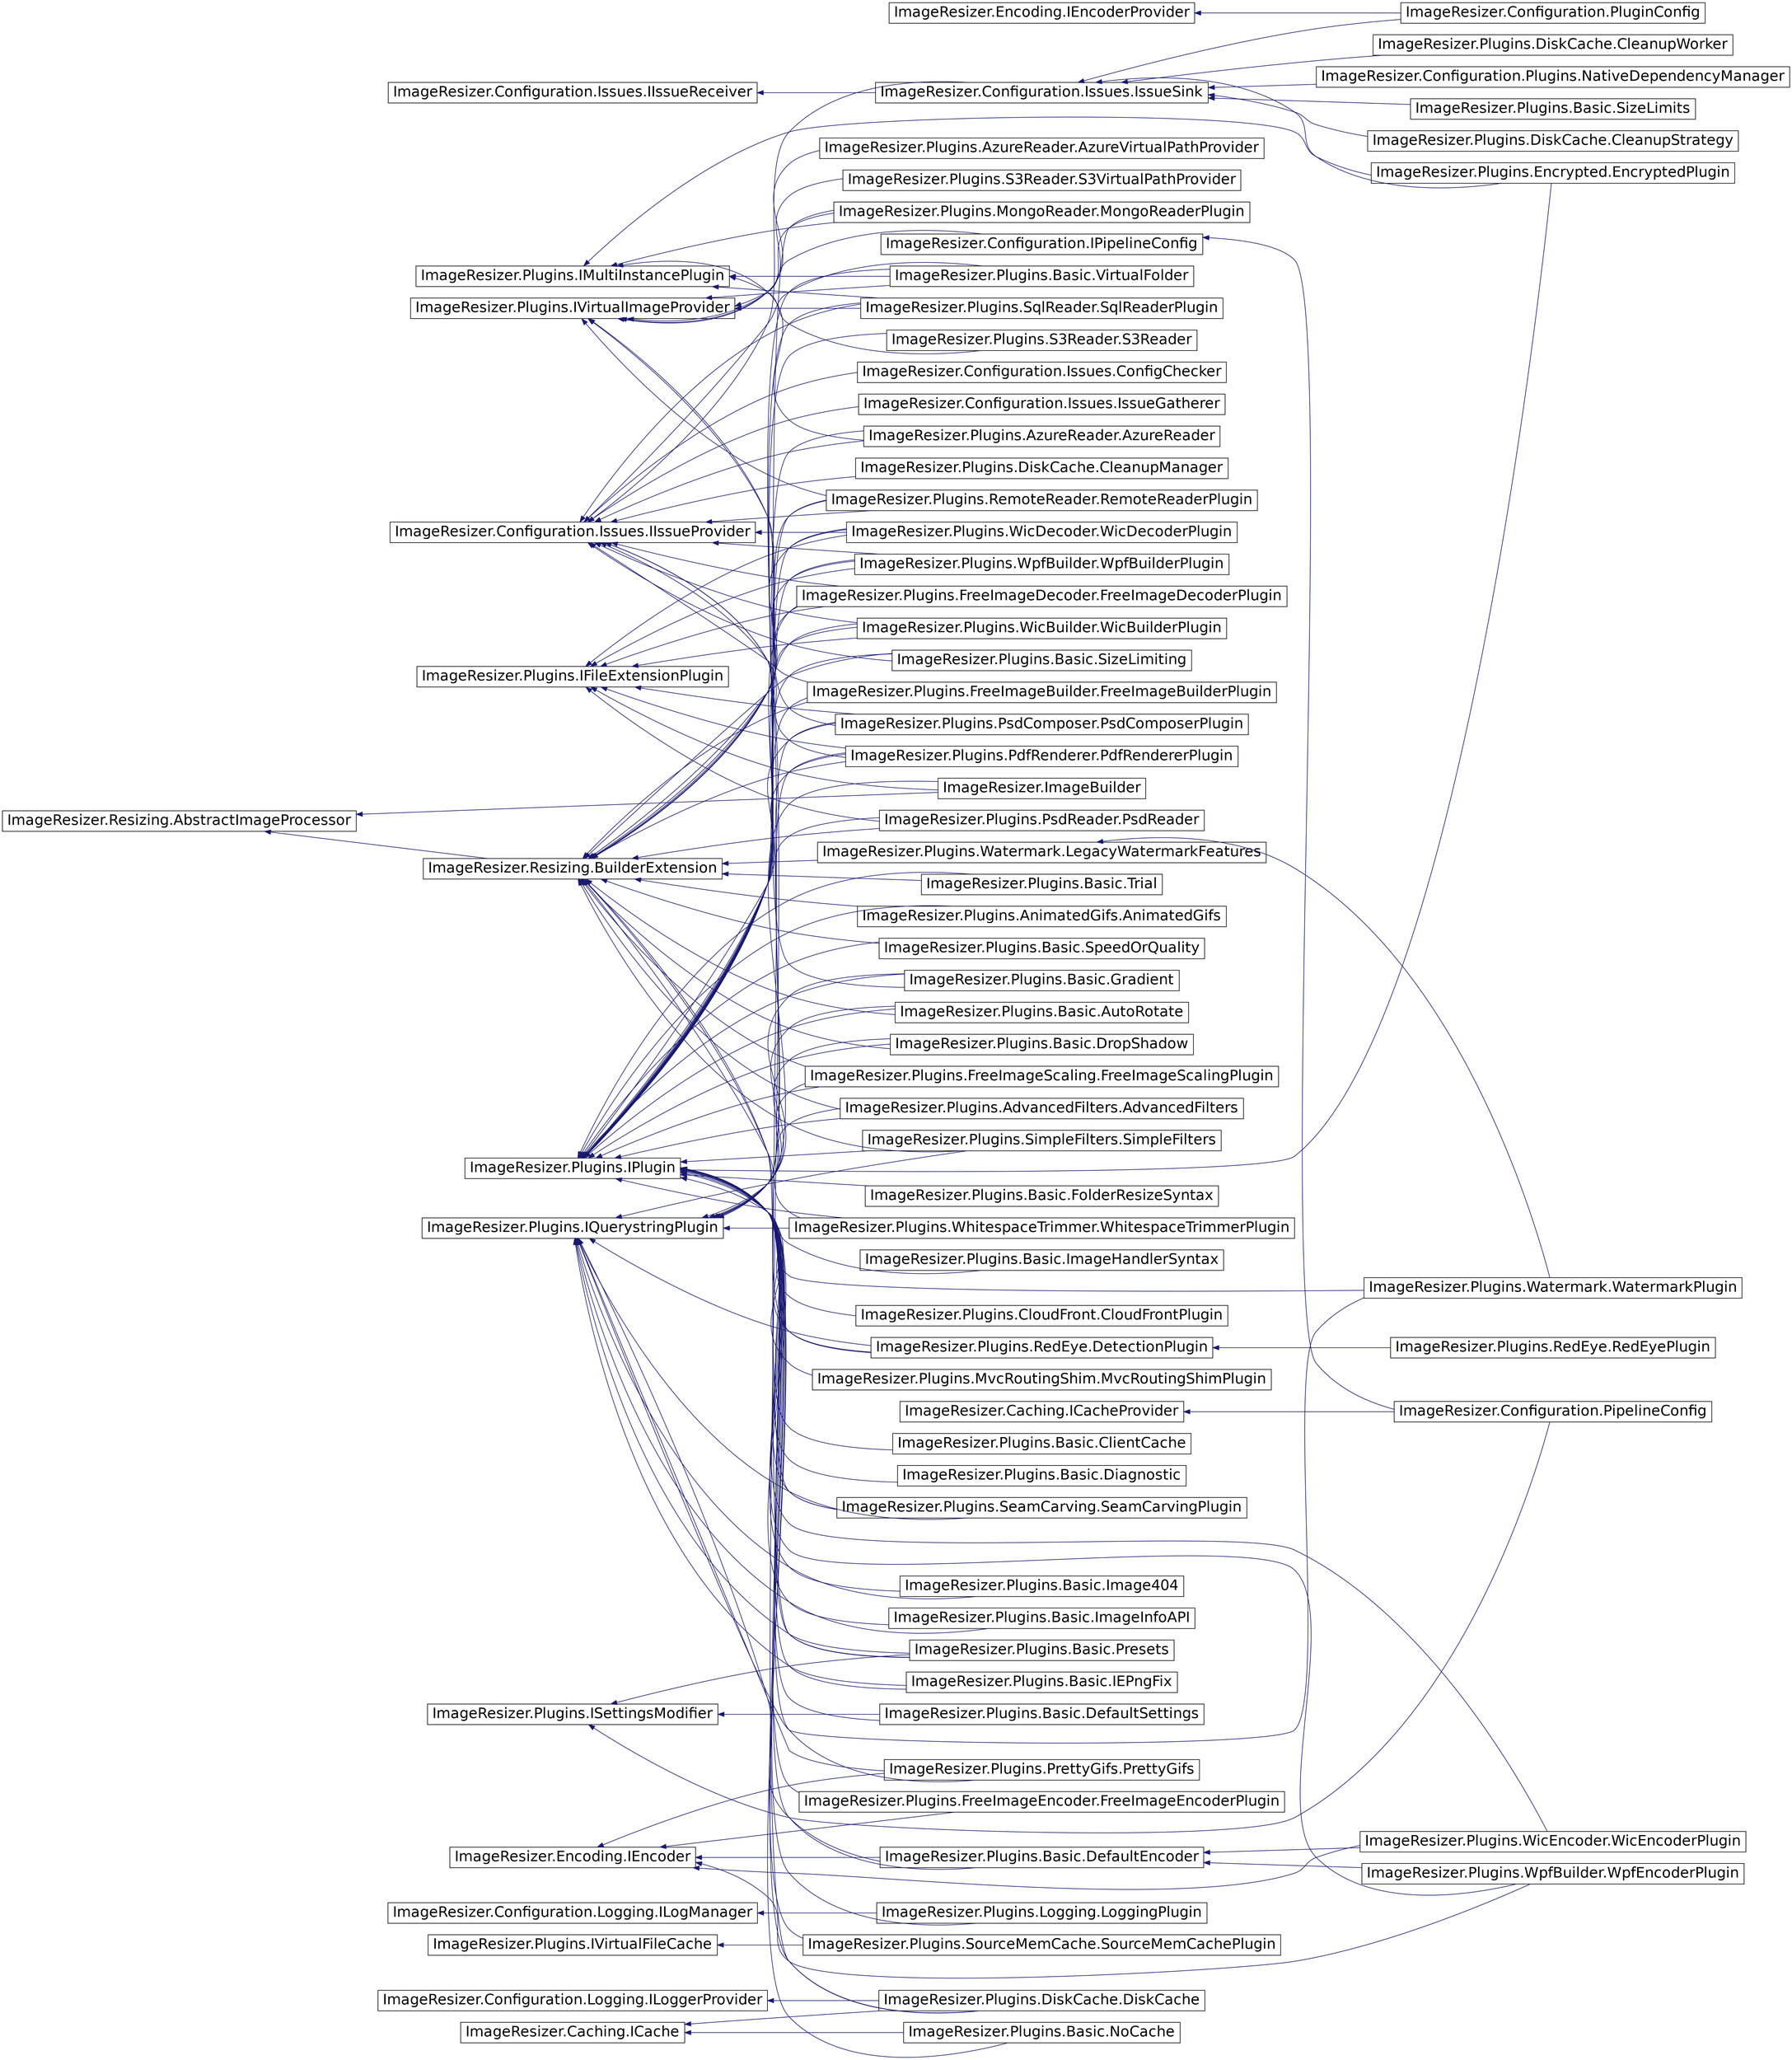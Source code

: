 digraph G
{
  edge [fontname="Helvetica",fontsize="24",labelfontname="Helvetica",labelfontsize="24"];
  node [fontname="Helvetica",fontsize="24",shape=record];
  rankdir="LR";
  Node1 [label="ImageResizer.Resizing.AbstractImageProcessor",height=0.2,width=0.4,color="black", fillcolor="white", style="filled",URL="$class_image_resizer_1_1_resizing_1_1_abstract_image_processor.html",tooltip="Not for external use. Inherit from BuilderExtension instead. Dual-purpose base class for both ImageBu..."];
  Node1 -> Node2 [dir="back",color="midnightblue",fontsize="24",style="solid",fontname="Helvetica"];
  Node2 [label="ImageResizer.ImageBuilder",height=0.2,width=0.4,color="black", fillcolor="white", style="filled",URL="$class_image_resizer_1_1_image_builder.html",tooltip="Provides methods for generating resized images, and for reading and writing them to disk..."];
  Node1 -> Node3 [dir="back",color="midnightblue",fontsize="24",style="solid",fontname="Helvetica"];
  Node3 [label="ImageResizer.Resizing.BuilderExtension",height=0.2,width=0.4,color="black", fillcolor="white", style="filled",URL="$class_image_resizer_1_1_resizing_1_1_builder_extension.html",tooltip="Provides a useable base class that can be used to modify the behavior of ImageBuilder. When registered with an ImageBuilder instance, the ImageBuilder will call the corresponding methods on the extension prior to executing its own methods."];
  Node3 -> Node4 [dir="back",color="midnightblue",fontsize="24",style="solid",fontname="Helvetica"];
  Node4 [label="ImageResizer.Plugins.AdvancedFilters.AdvancedFilters",height=0.2,width=0.4,color="black", fillcolor="white", style="filled",URL="$class_image_resizer_1_1_plugins_1_1_advanced_filters_1_1_advanced_filters.html"];
  Node3 -> Node5 [dir="back",color="midnightblue",fontsize="24",style="solid",fontname="Helvetica"];
  Node5 [label="ImageResizer.Plugins.AnimatedGifs.AnimatedGifs",height=0.2,width=0.4,color="black", fillcolor="white", style="filled",URL="$class_image_resizer_1_1_plugins_1_1_animated_gifs_1_1_animated_gifs.html"];
  Node3 -> Node6 [dir="back",color="midnightblue",fontsize="24",style="solid",fontname="Helvetica"];
  Node6 [label="ImageResizer.Plugins.Basic.AutoRotate",height=0.2,width=0.4,color="black", fillcolor="white", style="filled",URL="$class_image_resizer_1_1_plugins_1_1_basic_1_1_auto_rotate.html"];
  Node3 -> Node7 [dir="back",color="midnightblue",fontsize="24",style="solid",fontname="Helvetica"];
  Node7 [label="ImageResizer.Plugins.Basic.DropShadow",height=0.2,width=0.4,color="black", fillcolor="white", style="filled",URL="$class_image_resizer_1_1_plugins_1_1_basic_1_1_drop_shadow.html",tooltip="Adds drop shadow capabilities (shadowColor, shadowOffset, and shadowWidth commands)"];
  Node3 -> Node8 [dir="back",color="midnightblue",fontsize="24",style="solid",fontname="Helvetica"];
  Node8 [label="ImageResizer.Plugins.Basic.SizeLimiting",height=0.2,width=0.4,color="black", fillcolor="white", style="filled",URL="$class_image_resizer_1_1_plugins_1_1_basic_1_1_size_limiting.html",tooltip="Implements app-wide size Limits on image size."];
  Node3 -> Node9 [dir="back",color="midnightblue",fontsize="24",style="solid",fontname="Helvetica"];
  Node9 [label="ImageResizer.Plugins.Basic.SpeedOrQuality",height=0.2,width=0.4,color="black", fillcolor="white", style="filled",URL="$class_image_resizer_1_1_plugins_1_1_basic_1_1_speed_or_quality.html"];
  Node3 -> Node10 [dir="back",color="midnightblue",fontsize="24",style="solid",fontname="Helvetica"];
  Node10 [label="ImageResizer.Plugins.Basic.Trial",height=0.2,width=0.4,color="black", fillcolor="white", style="filled",URL="$class_image_resizer_1_1_plugins_1_1_basic_1_1_trial.html",tooltip="Can be used by plugins to implement &#39;trial version&#39; functionality. Not currently used."];
  Node3 -> Node11 [dir="back",color="midnightblue",fontsize="24",style="solid",fontname="Helvetica"];
  Node11 [label="ImageResizer.Plugins.FreeImageBuilder.FreeImageBuilderPlugin",height=0.2,width=0.4,color="black", fillcolor="white", style="filled",URL="$class_image_resizer_1_1_plugins_1_1_free_image_builder_1_1_free_image_builder_plugin.html"];
  Node3 -> Node12 [dir="back",color="midnightblue",fontsize="24",style="solid",fontname="Helvetica"];
  Node12 [label="ImageResizer.Plugins.FreeImageDecoder.FreeImageDecoderPlugin",height=0.2,width=0.4,color="black", fillcolor="white", style="filled",URL="$class_image_resizer_1_1_plugins_1_1_free_image_decoder_1_1_free_image_decoder_plugin.html"];
  Node3 -> Node13 [dir="back",color="midnightblue",fontsize="24",style="solid",fontname="Helvetica"];
  Node13 [label="ImageResizer.Plugins.FreeImageScaling.FreeImageScalingPlugin",height=0.2,width=0.4,color="black", fillcolor="white", style="filled",URL="$class_image_resizer_1_1_plugins_1_1_free_image_scaling_1_1_free_image_scaling_plugin.html"];
  Node3 -> Node14 [dir="back",color="midnightblue",fontsize="24",style="solid",fontname="Helvetica"];
  Node14 [label="ImageResizer.Plugins.PdfRenderer.PdfRendererPlugin",height=0.2,width=0.4,color="black", fillcolor="white", style="filled",URL="$class_image_resizer_1_1_plugins_1_1_pdf_renderer_1_1_pdf_renderer_plugin.html",tooltip="Ghostscript image resizer decoder capable of rendering postscript-based files to bitmaps."];
  Node3 -> Node15 [dir="back",color="midnightblue",fontsize="24",style="solid",fontname="Helvetica"];
  Node15 [label="ImageResizer.Plugins.PsdReader.PsdReader",height=0.2,width=0.4,color="black", fillcolor="white", style="filled",URL="$class_image_resizer_1_1_plugins_1_1_psd_reader_1_1_psd_reader.html"];
  Node3 -> Node16 [dir="back",color="midnightblue",fontsize="24",style="solid",fontname="Helvetica"];
  Node16 [label="ImageResizer.Plugins.RedEye.DetectionPlugin",height=0.2,width=0.4,color="black", fillcolor="white", style="filled",URL="$class_image_resizer_1_1_plugins_1_1_red_eye_1_1_detection_plugin.html"];
  Node16 -> Node17 [dir="back",color="midnightblue",fontsize="24",style="solid",fontname="Helvetica"];
  Node17 [label="ImageResizer.Plugins.RedEye.RedEyePlugin",height=0.2,width=0.4,color="black", fillcolor="white", style="filled",URL="$class_image_resizer_1_1_plugins_1_1_red_eye_1_1_red_eye_plugin.html"];
  Node3 -> Node18 [dir="back",color="midnightblue",fontsize="24",style="solid",fontname="Helvetica"];
  Node18 [label="ImageResizer.Plugins.RemoteReader.RemoteReaderPlugin",height=0.2,width=0.4,color="black", fillcolor="white", style="filled",URL="$class_image_resizer_1_1_plugins_1_1_remote_reader_1_1_remote_reader_plugin.html"];
  Node3 -> Node19 [dir="back",color="midnightblue",fontsize="24",style="solid",fontname="Helvetica"];
  Node19 [label="ImageResizer.Plugins.SeamCarving.SeamCarvingPlugin",height=0.2,width=0.4,color="black", fillcolor="white", style="filled",URL="$class_image_resizer_1_1_plugins_1_1_seam_carving_1_1_seam_carving_plugin.html"];
  Node3 -> Node20 [dir="back",color="midnightblue",fontsize="24",style="solid",fontname="Helvetica"];
  Node20 [label="ImageResizer.Plugins.SimpleFilters.SimpleFilters",height=0.2,width=0.4,color="black", fillcolor="white", style="filled",URL="$class_image_resizer_1_1_plugins_1_1_simple_filters_1_1_simple_filters.html"];
  Node3 -> Node21 [dir="back",color="midnightblue",fontsize="24",style="solid",fontname="Helvetica"];
  Node21 [label="ImageResizer.Plugins.Watermark.LegacyWatermarkFeatures",height=0.2,width=0.4,color="black", fillcolor="white", style="filled",URL="$class_image_resizer_1_1_plugins_1_1_watermark_1_1_legacy_watermark_features.html",tooltip="Provides extensibility points for drawing watermarks and even modifying resizing/image settings..."];
  Node21 -> Node22 [dir="back",color="midnightblue",fontsize="24",style="solid",fontname="Helvetica"];
  Node22 [label="ImageResizer.Plugins.Watermark.WatermarkPlugin",height=0.2,width=0.4,color="black", fillcolor="white", style="filled",URL="$class_image_resizer_1_1_plugins_1_1_watermark_1_1_watermark_plugin.html",tooltip="Provides extensibility points for drawing watermarks and even modifying resizing/image settings..."];
  Node3 -> Node23 [dir="back",color="midnightblue",fontsize="24",style="solid",fontname="Helvetica"];
  Node23 [label="ImageResizer.Plugins.WhitespaceTrimmer.WhitespaceTrimmerPlugin",height=0.2,width=0.4,color="black", fillcolor="white", style="filled",URL="$class_image_resizer_1_1_plugins_1_1_whitespace_trimmer_1_1_whitespace_trimmer_plugin.html"];
  Node3 -> Node24 [dir="back",color="midnightblue",fontsize="24",style="solid",fontname="Helvetica"];
  Node24 [label="ImageResizer.Plugins.WicBuilder.WicBuilderPlugin",height=0.2,width=0.4,color="black", fillcolor="white", style="filled",URL="$class_image_resizer_1_1_plugins_1_1_wic_builder_1_1_wic_builder_plugin.html"];
  Node3 -> Node25 [dir="back",color="midnightblue",fontsize="24",style="solid",fontname="Helvetica"];
  Node25 [label="ImageResizer.Plugins.WicDecoder.WicDecoderPlugin",height=0.2,width=0.4,color="black", fillcolor="white", style="filled",URL="$class_image_resizer_1_1_plugins_1_1_wic_decoder_1_1_wic_decoder_plugin.html",tooltip="Note: This decoder produces Bitmaps that require special disposal instructions. While ImageBuilder ha..."];
  Node3 -> Node26 [dir="back",color="midnightblue",fontsize="24",style="solid",fontname="Helvetica"];
  Node26 [label="ImageResizer.Plugins.WpfBuilder.WpfBuilderPlugin",height=0.2,width=0.4,color="black", fillcolor="white", style="filled",URL="$class_image_resizer_1_1_plugins_1_1_wpf_builder_1_1_wpf_builder_plugin.html"];
  Node27 [label="ImageResizer.Caching.ICache",height=0.2,width=0.4,color="black", fillcolor="white", style="filled",URL="$interface_image_resizer_1_1_caching_1_1_i_cache.html",tooltip="Provides caching behavior."];
  Node27 -> Node28 [dir="back",color="midnightblue",fontsize="24",style="solid",fontname="Helvetica"];
  Node28 [label="ImageResizer.Plugins.Basic.NoCache",height=0.2,width=0.4,color="black", fillcolor="white", style="filled",URL="$class_image_resizer_1_1_plugins_1_1_basic_1_1_no_cache.html",tooltip="Default cache when DiskCache isn&#39;t installed. Useful for debugging purposes but unsuited for producti..."];
  Node27 -> Node29 [dir="back",color="midnightblue",fontsize="24",style="solid",fontname="Helvetica"];
  Node29 [label="ImageResizer.Plugins.DiskCache.DiskCache",height=0.2,width=0.4,color="black", fillcolor="white", style="filled",URL="$class_image_resizer_1_1_plugins_1_1_disk_cache_1_1_disk_cache.html",tooltip="Provides methods for creating, maintaining, and securing the disk cache."];
  Node30 [label="ImageResizer.Caching.ICacheProvider",height=0.2,width=0.4,color="black", fillcolor="white", style="filled",URL="$interface_image_resizer_1_1_caching_1_1_i_cache_provider.html",tooltip="Provides cache selection logic."];
  Node30 -> Node31 [dir="back",color="midnightblue",fontsize="24",style="solid",fontname="Helvetica"];
  Node31 [label="ImageResizer.Configuration.PipelineConfig",height=0.2,width=0.4,color="black", fillcolor="white", style="filled",URL="$class_image_resizer_1_1_configuration_1_1_pipeline_config.html"];
  Node32 [label="ImageResizer.Encoding.IEncoder",height=0.2,width=0.4,color="black", fillcolor="white", style="filled",URL="$interface_image_resizer_1_1_encoding_1_1_i_encoder.html",tooltip="An image encoder. Exposes methods for suitability checking, encoding, transparency compatibility chec..."];
  Node32 -> Node33 [dir="back",color="midnightblue",fontsize="24",style="solid",fontname="Helvetica"];
  Node33 [label="ImageResizer.Plugins.Basic.DefaultEncoder",height=0.2,width=0.4,color="black", fillcolor="white", style="filled",URL="$class_image_resizer_1_1_plugins_1_1_basic_1_1_default_encoder.html",tooltip="Provides basic encoding functionality for Jpeg, png, and gif output. Allows adjustable Jpeg compressi..."];
  Node33 -> Node34 [dir="back",color="midnightblue",fontsize="24",style="solid",fontname="Helvetica"];
  Node34 [label="ImageResizer.Plugins.WicEncoder.WicEncoderPlugin",height=0.2,width=0.4,color="black", fillcolor="white", style="filled",URL="$class_image_resizer_1_1_plugins_1_1_wic_encoder_1_1_wic_encoder_plugin.html"];
  Node33 -> Node35 [dir="back",color="midnightblue",fontsize="24",style="solid",fontname="Helvetica"];
  Node35 [label="ImageResizer.Plugins.WpfBuilder.WpfEncoderPlugin",height=0.2,width=0.4,color="black", fillcolor="white", style="filled",URL="$class_image_resizer_1_1_plugins_1_1_wpf_builder_1_1_wpf_encoder_plugin.html"];
  Node32 -> Node36 [dir="back",color="midnightblue",fontsize="24",style="solid",fontname="Helvetica"];
  Node36 [label="ImageResizer.Plugins.FreeImageEncoder.FreeImageEncoderPlugin",height=0.2,width=0.4,color="black", fillcolor="white", style="filled",URL="$class_image_resizer_1_1_plugins_1_1_free_image_encoder_1_1_free_image_encoder_plugin.html"];
  Node32 -> Node37 [dir="back",color="midnightblue",fontsize="24",style="solid",fontname="Helvetica"];
  Node37 [label="ImageResizer.Plugins.PrettyGifs.PrettyGifs",height=0.2,width=0.4,color="black", fillcolor="white", style="filled",URL="$class_image_resizer_1_1_plugins_1_1_pretty_gifs_1_1_pretty_gifs.html"];
  Node32 -> Node34 [dir="back",color="midnightblue",fontsize="24",style="solid",fontname="Helvetica"];
  Node32 -> Node35 [dir="back",color="midnightblue",fontsize="24",style="solid",fontname="Helvetica"];
  Node38 [label="ImageResizer.Encoding.IEncoderProvider",height=0.2,width=0.4,color="black", fillcolor="white", style="filled",URL="$interface_image_resizer_1_1_encoding_1_1_i_encoder_provider.html",tooltip="A provider (or selector) of IEncoder instances."];
  Node38 -> Node39 [dir="back",color="midnightblue",fontsize="24",style="solid",fontname="Helvetica"];
  Node39 [label="ImageResizer.Configuration.PluginConfig",height=0.2,width=0.4,color="black", fillcolor="white", style="filled",URL="$class_image_resizer_1_1_configuration_1_1_plugin_config.html",tooltip="Provides thread-safe access to plugin addition, removal, and querying methods."];
  Node40 [label="ImageResizer.Plugins.IFileExtensionPlugin",height=0.2,width=0.4,color="black", fillcolor="white", style="filled",URL="$interface_image_resizer_1_1_plugins_1_1_i_file_extension_plugin.html",tooltip="For plugins that add support for new source file image extensions."];
  Node40 -> Node2 [dir="back",color="midnightblue",fontsize="24",style="solid",fontname="Helvetica"];
  Node40 -> Node12 [dir="back",color="midnightblue",fontsize="24",style="solid",fontname="Helvetica"];
  Node40 -> Node14 [dir="back",color="midnightblue",fontsize="24",style="solid",fontname="Helvetica"];
  Node40 -> Node41 [dir="back",color="midnightblue",fontsize="24",style="solid",fontname="Helvetica"];
  Node41 [label="ImageResizer.Plugins.PsdComposer.PsdComposerPlugin",height=0.2,width=0.4,color="black", fillcolor="white", style="filled",URL="$class_image_resizer_1_1_plugins_1_1_psd_composer_1_1_psd_composer_plugin.html"];
  Node40 -> Node15 [dir="back",color="midnightblue",fontsize="24",style="solid",fontname="Helvetica"];
  Node40 -> Node24 [dir="back",color="midnightblue",fontsize="24",style="solid",fontname="Helvetica"];
  Node40 -> Node25 [dir="back",color="midnightblue",fontsize="24",style="solid",fontname="Helvetica"];
  Node40 -> Node26 [dir="back",color="midnightblue",fontsize="24",style="solid",fontname="Helvetica"];
  Node42 [label="ImageResizer.Configuration.Issues.IIssueProvider",height=0.2,width=0.4,color="black", fillcolor="white", style="filled",URL="$interface_image_resizer_1_1_configuration_1_1_issues_1_1_i_issue_provider.html"];
  Node42 -> Node43 [dir="back",color="midnightblue",fontsize="24",style="solid",fontname="Helvetica"];
  Node43 [label="ImageResizer.Configuration.Issues.ConfigChecker",height=0.2,width=0.4,color="black", fillcolor="white", style="filled",URL="$class_image_resizer_1_1_configuration_1_1_issues_1_1_config_checker.html"];
  Node42 -> Node44 [dir="back",color="midnightblue",fontsize="24",style="solid",fontname="Helvetica"];
  Node44 [label="ImageResizer.Configuration.Issues.IssueGatherer",height=0.2,width=0.4,color="black", fillcolor="white", style="filled",URL="$class_image_resizer_1_1_configuration_1_1_issues_1_1_issue_gatherer.html"];
  Node42 -> Node45 [dir="back",color="midnightblue",fontsize="24",style="solid",fontname="Helvetica"];
  Node45 [label="ImageResizer.Configuration.Issues.IssueSink",height=0.2,width=0.4,color="black", fillcolor="white", style="filled",URL="$class_image_resizer_1_1_configuration_1_1_issues_1_1_issue_sink.html"];
  Node45 -> Node39 [dir="back",color="midnightblue",fontsize="24",style="solid",fontname="Helvetica"];
  Node45 -> Node46 [dir="back",color="midnightblue",fontsize="24",style="solid",fontname="Helvetica"];
  Node46 [label="ImageResizer.Configuration.Plugins.NativeDependencyManager",height=0.2,width=0.4,color="black", fillcolor="white", style="filled",URL="$class_image_resizer_1_1_configuration_1_1_plugins_1_1_native_dependency_manager.html",tooltip="Provides automatic download of native dependencies (which VS doesn&#39;t see). Gets the correct bitness a..."];
  Node45 -> Node47 [dir="back",color="midnightblue",fontsize="24",style="solid",fontname="Helvetica"];
  Node47 [label="ImageResizer.Plugins.Basic.SizeLimits",height=0.2,width=0.4,color="black", fillcolor="white", style="filled",URL="$class_image_resizer_1_1_plugins_1_1_basic_1_1_size_limits.html",tooltip="Enforces two kinds of maximum size constraints: a Total size limit, and an Image size limit..."];
  Node45 -> Node48 [dir="back",color="midnightblue",fontsize="24",style="solid",fontname="Helvetica"];
  Node48 [label="ImageResizer.Plugins.DiskCache.CleanupStrategy",height=0.2,width=0.4,color="black", fillcolor="white", style="filled",URL="$class_image_resizer_1_1_plugins_1_1_disk_cache_1_1_cleanup_strategy.html"];
  Node45 -> Node49 [dir="back",color="midnightblue",fontsize="24",style="solid",fontname="Helvetica"];
  Node49 [label="ImageResizer.Plugins.DiskCache.CleanupWorker",height=0.2,width=0.4,color="black", fillcolor="white", style="filled",URL="$class_image_resizer_1_1_plugins_1_1_disk_cache_1_1_cleanup_worker.html"];
  Node45 -> Node50 [dir="back",color="midnightblue",fontsize="24",style="solid",fontname="Helvetica"];
  Node50 [label="ImageResizer.Plugins.Encrypted.EncryptedPlugin",height=0.2,width=0.4,color="black", fillcolor="white", style="filled",URL="$class_image_resizer_1_1_plugins_1_1_encrypted_1_1_encrypted_plugin.html"];
  Node42 -> Node51 [dir="back",color="midnightblue",fontsize="24",style="solid",fontname="Helvetica"];
  Node51 [label="ImageResizer.Plugins.AzureReader.AzureReader",height=0.2,width=0.4,color="black", fillcolor="white", style="filled",URL="$class_image_resizer_1_1_plugins_1_1_azure_reader_1_1_azure_reader.html"];
  Node42 -> Node52 [dir="back",color="midnightblue",fontsize="24",style="solid",fontname="Helvetica"];
  Node52 [label="ImageResizer.Plugins.Basic.Presets",height=0.2,width=0.4,color="black", fillcolor="white", style="filled",URL="$class_image_resizer_1_1_plugins_1_1_basic_1_1_presets.html"];
  Node42 -> Node8 [dir="back",color="midnightblue",fontsize="24",style="solid",fontname="Helvetica"];
  Node42 -> Node53 [dir="back",color="midnightblue",fontsize="24",style="solid",fontname="Helvetica"];
  Node53 [label="ImageResizer.Plugins.Basic.VirtualFolder",height=0.2,width=0.4,color="black", fillcolor="white", style="filled",URL="$class_image_resizer_1_1_plugins_1_1_basic_1_1_virtual_folder.html",tooltip="Functions exactly like an IIS virtual folder, but doesn&#39;t require IIS configuration."];
  Node42 -> Node54 [dir="back",color="midnightblue",fontsize="24",style="solid",fontname="Helvetica"];
  Node54 [label="ImageResizer.Plugins.DiskCache.CleanupManager",height=0.2,width=0.4,color="black", fillcolor="white", style="filled",URL="$class_image_resizer_1_1_plugins_1_1_disk_cache_1_1_cleanup_manager.html"];
  Node42 -> Node29 [dir="back",color="midnightblue",fontsize="24",style="solid",fontname="Helvetica"];
  Node42 -> Node11 [dir="back",color="midnightblue",fontsize="24",style="solid",fontname="Helvetica"];
  Node42 -> Node12 [dir="back",color="midnightblue",fontsize="24",style="solid",fontname="Helvetica"];
  Node42 -> Node14 [dir="back",color="midnightblue",fontsize="24",style="solid",fontname="Helvetica"];
  Node42 -> Node18 [dir="back",color="midnightblue",fontsize="24",style="solid",fontname="Helvetica"];
  Node42 -> Node55 [dir="back",color="midnightblue",fontsize="24",style="solid",fontname="Helvetica"];
  Node55 [label="ImageResizer.Plugins.SqlReader.SqlReaderPlugin",height=0.2,width=0.4,color="black", fillcolor="white", style="filled",URL="$class_image_resizer_1_1_plugins_1_1_sql_reader_1_1_sql_reader_plugin.html",tooltip="Specialized VirtualPathProvider that allows accessing database images as if they are on disk..."];
  Node42 -> Node24 [dir="back",color="midnightblue",fontsize="24",style="solid",fontname="Helvetica"];
  Node42 -> Node25 [dir="back",color="midnightblue",fontsize="24",style="solid",fontname="Helvetica"];
  Node42 -> Node26 [dir="back",color="midnightblue",fontsize="24",style="solid",fontname="Helvetica"];
  Node56 [label="ImageResizer.Configuration.Issues.IIssueReceiver",height=0.2,width=0.4,color="black", fillcolor="white", style="filled",URL="$interface_image_resizer_1_1_configuration_1_1_issues_1_1_i_issue_receiver.html"];
  Node56 -> Node45 [dir="back",color="midnightblue",fontsize="24",style="solid",fontname="Helvetica"];
  Node57 [label="ImageResizer.Configuration.Logging.ILoggerProvider",height=0.2,width=0.4,color="black", fillcolor="white", style="filled",URL="$interface_image_resizer_1_1_configuration_1_1_logging_1_1_i_logger_provider.html"];
  Node57 -> Node29 [dir="back",color="midnightblue",fontsize="24",style="solid",fontname="Helvetica"];
  Node58 [label="ImageResizer.Configuration.Logging.ILogManager",height=0.2,width=0.4,color="black", fillcolor="white", style="filled",URL="$interface_image_resizer_1_1_configuration_1_1_logging_1_1_i_log_manager.html"];
  Node58 -> Node59 [dir="back",color="midnightblue",fontsize="24",style="solid",fontname="Helvetica"];
  Node59 [label="ImageResizer.Plugins.Logging.LoggingPlugin",height=0.2,width=0.4,color="black", fillcolor="white", style="filled",URL="$class_image_resizer_1_1_plugins_1_1_logging_1_1_logging_plugin.html"];
  Node60 [label="ImageResizer.Plugins.IMultiInstancePlugin",height=0.2,width=0.4,color="black", fillcolor="white", style="filled",URL="$interface_image_resizer_1_1_plugins_1_1_i_multi_instance_plugin.html",tooltip="Tag your plugin with this interface if it supports having multiple instances registered at once..."];
  Node60 -> Node51 [dir="back",color="midnightblue",fontsize="24",style="solid",fontname="Helvetica"];
  Node60 -> Node53 [dir="back",color="midnightblue",fontsize="24",style="solid",fontname="Helvetica"];
  Node60 -> Node50 [dir="back",color="midnightblue",fontsize="24",style="solid",fontname="Helvetica"];
  Node60 -> Node61 [dir="back",color="midnightblue",fontsize="24",style="solid",fontname="Helvetica"];
  Node61 [label="ImageResizer.Plugins.MongoReader.MongoReaderPlugin",height=0.2,width=0.4,color="black", fillcolor="white", style="filled",URL="$class_image_resizer_1_1_plugins_1_1_mongo_reader_1_1_mongo_reader_plugin.html"];
  Node60 -> Node62 [dir="back",color="midnightblue",fontsize="24",style="solid",fontname="Helvetica"];
  Node62 [label="ImageResizer.Plugins.S3Reader.S3Reader",height=0.2,width=0.4,color="black", fillcolor="white", style="filled",URL="$class_image_resizer_1_1_plugins_1_1_s3_reader_1_1_s3_reader.html"];
  Node60 -> Node55 [dir="back",color="midnightblue",fontsize="24",style="solid",fontname="Helvetica"];
  Node63 [label="ImageResizer.Plugins.IPlugin",height=0.2,width=0.4,color="black", fillcolor="white", style="filled",URL="$interface_image_resizer_1_1_plugins_1_1_i_plugin.html",tooltip="All plugins must implement this. Enables web.config addition and removal."];
  Node63 -> Node4 [dir="back",color="midnightblue",fontsize="24",style="solid",fontname="Helvetica"];
  Node63 -> Node5 [dir="back",color="midnightblue",fontsize="24",style="solid",fontname="Helvetica"];
  Node63 -> Node51 [dir="back",color="midnightblue",fontsize="24",style="solid",fontname="Helvetica"];
  Node63 -> Node6 [dir="back",color="midnightblue",fontsize="24",style="solid",fontname="Helvetica"];
  Node63 -> Node64 [dir="back",color="midnightblue",fontsize="24",style="solid",fontname="Helvetica"];
  Node64 [label="ImageResizer.Plugins.Basic.ClientCache",height=0.2,width=0.4,color="black", fillcolor="white", style="filled",URL="$class_image_resizer_1_1_plugins_1_1_basic_1_1_client_cache.html",tooltip="Provides default client-caching behavior. Sends Last-Modified header if present, and Expires header i..."];
  Node63 -> Node33 [dir="back",color="midnightblue",fontsize="24",style="solid",fontname="Helvetica"];
  Node63 -> Node65 [dir="back",color="midnightblue",fontsize="24",style="solid",fontname="Helvetica"];
  Node65 [label="ImageResizer.Plugins.Basic.DefaultSettings",height=0.2,width=0.4,color="black", fillcolor="white", style="filled",URL="$class_image_resizer_1_1_plugins_1_1_basic_1_1_default_settings.html"];
  Node63 -> Node66 [dir="back",color="midnightblue",fontsize="24",style="solid",fontname="Helvetica"];
  Node66 [label="ImageResizer.Plugins.Basic.Diagnostic",height=0.2,width=0.4,color="black", fillcolor="white", style="filled",URL="$class_image_resizer_1_1_plugins_1_1_basic_1_1_diagnostic.html",tooltip="Provides the incredibly helpful /resizer.debug page we all love."];
  Node63 -> Node7 [dir="back",color="midnightblue",fontsize="24",style="solid",fontname="Helvetica"];
  Node63 -> Node67 [dir="back",color="midnightblue",fontsize="24",style="solid",fontname="Helvetica"];
  Node67 [label="ImageResizer.Plugins.Basic.FolderResizeSyntax",height=0.2,width=0.4,color="black", fillcolor="white", style="filled",URL="$class_image_resizer_1_1_plugins_1_1_basic_1_1_folder_resize_syntax.html"];
  Node63 -> Node68 [dir="back",color="midnightblue",fontsize="24",style="solid",fontname="Helvetica"];
  Node68 [label="ImageResizer.Plugins.Basic.Gradient",height=0.2,width=0.4,color="black", fillcolor="white", style="filled",URL="$class_image_resizer_1_1_plugins_1_1_basic_1_1_gradient.html",tooltip="Allows gradients to be dynamically generated like so:"];
  Node63 -> Node69 [dir="back",color="midnightblue",fontsize="24",style="solid",fontname="Helvetica"];
  Node69 [label="ImageResizer.Plugins.Basic.IEPngFix",height=0.2,width=0.4,color="black", fillcolor="white", style="filled",URL="$class_image_resizer_1_1_plugins_1_1_basic_1_1_i_e_png_fix.html",tooltip="Causes IE6 and earlier to use GIF versions of PNG files. By default, only fixes requests with ..."];
  Node63 -> Node70 [dir="back",color="midnightblue",fontsize="24",style="solid",fontname="Helvetica"];
  Node70 [label="ImageResizer.Plugins.Basic.Image404",height=0.2,width=0.4,color="black", fillcolor="white", style="filled",URL="$class_image_resizer_1_1_plugins_1_1_basic_1_1_image404.html",tooltip="Redirects image 404 errors to a querystring-specified server-local location, while maintaining querys..."];
  Node63 -> Node71 [dir="back",color="midnightblue",fontsize="24",style="solid",fontname="Helvetica"];
  Node71 [label="ImageResizer.Plugins.Basic.ImageHandlerSyntax",height=0.2,width=0.4,color="black", fillcolor="white", style="filled",URL="$class_image_resizer_1_1_plugins_1_1_basic_1_1_image_handler_syntax.html",tooltip="Adds URL syntax support for http://webimageresizer.codeplex.com/, http://imagehandler.codeplex.com/, http://bbimagehandler.codeplex.com/, http://dynamicimageprocess.codeplex.com/, and http://bip.codeplex.com/."];
  Node63 -> Node72 [dir="back",color="midnightblue",fontsize="24",style="solid",fontname="Helvetica"];
  Node72 [label="ImageResizer.Plugins.Basic.ImageInfoAPI",height=0.2,width=0.4,color="black", fillcolor="white", style="filled",URL="$class_image_resizer_1_1_plugins_1_1_basic_1_1_image_info_a_p_i.html"];
  Node63 -> Node28 [dir="back",color="midnightblue",fontsize="24",style="solid",fontname="Helvetica"];
  Node63 -> Node52 [dir="back",color="midnightblue",fontsize="24",style="solid",fontname="Helvetica"];
  Node63 -> Node8 [dir="back",color="midnightblue",fontsize="24",style="solid",fontname="Helvetica"];
  Node63 -> Node9 [dir="back",color="midnightblue",fontsize="24",style="solid",fontname="Helvetica"];
  Node63 -> Node10 [dir="back",color="midnightblue",fontsize="24",style="solid",fontname="Helvetica"];
  Node63 -> Node53 [dir="back",color="midnightblue",fontsize="24",style="solid",fontname="Helvetica"];
  Node63 -> Node73 [dir="back",color="midnightblue",fontsize="24",style="solid",fontname="Helvetica"];
  Node73 [label="ImageResizer.Plugins.CloudFront.CloudFrontPlugin",height=0.2,width=0.4,color="black", fillcolor="white", style="filled",URL="$class_image_resizer_1_1_plugins_1_1_cloud_front_1_1_cloud_front_plugin.html",tooltip="Allows querystrings to be expressed with &#39;/&#39; or &#39;;&#39; instead of &#39;?&#39;, allow the querystring to survive ..."];
  Node63 -> Node29 [dir="back",color="midnightblue",fontsize="24",style="solid",fontname="Helvetica"];
  Node63 -> Node50 [dir="back",color="midnightblue",fontsize="24",style="solid",fontname="Helvetica"];
  Node63 -> Node11 [dir="back",color="midnightblue",fontsize="24",style="solid",fontname="Helvetica"];
  Node63 -> Node12 [dir="back",color="midnightblue",fontsize="24",style="solid",fontname="Helvetica"];
  Node63 -> Node36 [dir="back",color="midnightblue",fontsize="24",style="solid",fontname="Helvetica"];
  Node63 -> Node13 [dir="back",color="midnightblue",fontsize="24",style="solid",fontname="Helvetica"];
  Node63 -> Node59 [dir="back",color="midnightblue",fontsize="24",style="solid",fontname="Helvetica"];
  Node63 -> Node61 [dir="back",color="midnightblue",fontsize="24",style="solid",fontname="Helvetica"];
  Node63 -> Node74 [dir="back",color="midnightblue",fontsize="24",style="solid",fontname="Helvetica"];
  Node74 [label="ImageResizer.Plugins.MvcRoutingShim.MvcRoutingShimPlugin",height=0.2,width=0.4,color="black", fillcolor="white", style="filled",URL="$class_image_resizer_1_1_plugins_1_1_mvc_routing_shim_1_1_mvc_routing_shim_plugin.html"];
  Node63 -> Node14 [dir="back",color="midnightblue",fontsize="24",style="solid",fontname="Helvetica"];
  Node63 -> Node37 [dir="back",color="midnightblue",fontsize="24",style="solid",fontname="Helvetica"];
  Node63 -> Node41 [dir="back",color="midnightblue",fontsize="24",style="solid",fontname="Helvetica"];
  Node63 -> Node15 [dir="back",color="midnightblue",fontsize="24",style="solid",fontname="Helvetica"];
  Node63 -> Node16 [dir="back",color="midnightblue",fontsize="24",style="solid",fontname="Helvetica"];
  Node63 -> Node18 [dir="back",color="midnightblue",fontsize="24",style="solid",fontname="Helvetica"];
  Node63 -> Node62 [dir="back",color="midnightblue",fontsize="24",style="solid",fontname="Helvetica"];
  Node63 -> Node19 [dir="back",color="midnightblue",fontsize="24",style="solid",fontname="Helvetica"];
  Node63 -> Node20 [dir="back",color="midnightblue",fontsize="24",style="solid",fontname="Helvetica"];
  Node63 -> Node75 [dir="back",color="midnightblue",fontsize="24",style="solid",fontname="Helvetica"];
  Node75 [label="ImageResizer.Plugins.SourceMemCache.SourceMemCachePlugin",height=0.2,width=0.4,color="black", fillcolor="white", style="filled",URL="$class_image_resizer_1_1_plugins_1_1_source_mem_cache_1_1_source_mem_cache_plugin.html"];
  Node63 -> Node55 [dir="back",color="midnightblue",fontsize="24",style="solid",fontname="Helvetica"];
  Node63 -> Node22 [dir="back",color="midnightblue",fontsize="24",style="solid",fontname="Helvetica"];
  Node63 -> Node23 [dir="back",color="midnightblue",fontsize="24",style="solid",fontname="Helvetica"];
  Node63 -> Node24 [dir="back",color="midnightblue",fontsize="24",style="solid",fontname="Helvetica"];
  Node63 -> Node25 [dir="back",color="midnightblue",fontsize="24",style="solid",fontname="Helvetica"];
  Node63 -> Node34 [dir="back",color="midnightblue",fontsize="24",style="solid",fontname="Helvetica"];
  Node63 -> Node26 [dir="back",color="midnightblue",fontsize="24",style="solid",fontname="Helvetica"];
  Node63 -> Node35 [dir="back",color="midnightblue",fontsize="24",style="solid",fontname="Helvetica"];
  Node76 [label="ImageResizer.Plugins.IQuerystringPlugin",height=0.2,width=0.4,color="black", fillcolor="white", style="filled",URL="$interface_image_resizer_1_1_plugins_1_1_i_querystring_plugin.html",tooltip="For plugins that access the query string (important!)"];
  Node76 -> Node2 [dir="back",color="midnightblue",fontsize="24",style="solid",fontname="Helvetica"];
  Node76 -> Node4 [dir="back",color="midnightblue",fontsize="24",style="solid",fontname="Helvetica"];
  Node76 -> Node6 [dir="back",color="midnightblue",fontsize="24",style="solid",fontname="Helvetica"];
  Node76 -> Node33 [dir="back",color="midnightblue",fontsize="24",style="solid",fontname="Helvetica"];
  Node76 -> Node7 [dir="back",color="midnightblue",fontsize="24",style="solid",fontname="Helvetica"];
  Node76 -> Node68 [dir="back",color="midnightblue",fontsize="24",style="solid",fontname="Helvetica"];
  Node76 -> Node69 [dir="back",color="midnightblue",fontsize="24",style="solid",fontname="Helvetica"];
  Node76 -> Node70 [dir="back",color="midnightblue",fontsize="24",style="solid",fontname="Helvetica"];
  Node76 -> Node72 [dir="back",color="midnightblue",fontsize="24",style="solid",fontname="Helvetica"];
  Node76 -> Node52 [dir="back",color="midnightblue",fontsize="24",style="solid",fontname="Helvetica"];
  Node76 -> Node13 [dir="back",color="midnightblue",fontsize="24",style="solid",fontname="Helvetica"];
  Node76 -> Node14 [dir="back",color="midnightblue",fontsize="24",style="solid",fontname="Helvetica"];
  Node76 -> Node37 [dir="back",color="midnightblue",fontsize="24",style="solid",fontname="Helvetica"];
  Node76 -> Node41 [dir="back",color="midnightblue",fontsize="24",style="solid",fontname="Helvetica"];
  Node76 -> Node16 [dir="back",color="midnightblue",fontsize="24",style="solid",fontname="Helvetica"];
  Node76 -> Node19 [dir="back",color="midnightblue",fontsize="24",style="solid",fontname="Helvetica"];
  Node76 -> Node20 [dir="back",color="midnightblue",fontsize="24",style="solid",fontname="Helvetica"];
  Node76 -> Node22 [dir="back",color="midnightblue",fontsize="24",style="solid",fontname="Helvetica"];
  Node76 -> Node23 [dir="back",color="midnightblue",fontsize="24",style="solid",fontname="Helvetica"];
  Node77 [label="ImageResizer.Plugins.ISettingsModifier",height=0.2,width=0.4,color="black", fillcolor="white", style="filled",URL="$interface_image_resizer_1_1_plugins_1_1_i_settings_modifier.html",tooltip="Provides a way to modify settings before they reach the managed API. Does not execute early enough to..."];
  Node77 -> Node31 [dir="back",color="midnightblue",fontsize="24",style="solid",fontname="Helvetica"];
  Node77 -> Node65 [dir="back",color="midnightblue",fontsize="24",style="solid",fontname="Helvetica"];
  Node77 -> Node52 [dir="back",color="midnightblue",fontsize="24",style="solid",fontname="Helvetica"];
  Node78 [label="ImageResizer.Plugins.IVirtualFileCache",height=0.2,width=0.4,color="black", fillcolor="white", style="filled",URL="$interface_image_resizer_1_1_plugins_1_1_i_virtual_file_cache.html",tooltip="Implement this if you are caching files provided by a virtual image provider (For example..."];
  Node78 -> Node75 [dir="back",color="midnightblue",fontsize="24",style="solid",fontname="Helvetica"];
  Node79 [label="ImageResizer.Plugins.IVirtualImageProvider",height=0.2,width=0.4,color="black", fillcolor="white", style="filled",URL="$interface_image_resizer_1_1_plugins_1_1_i_virtual_image_provider.html",tooltip="Implement this to allow your class (or VirtualPathProvider subclass) to be used without registering i..."];
  Node79 -> Node80 [dir="back",color="midnightblue",fontsize="24",style="solid",fontname="Helvetica"];
  Node80 [label="ImageResizer.Configuration.IPipelineConfig",height=0.2,width=0.4,color="black", fillcolor="white", style="filled",URL="$interface_image_resizer_1_1_configuration_1_1_i_pipeline_config.html"];
  Node80 -> Node31 [dir="back",color="midnightblue",fontsize="24",style="solid",fontname="Helvetica"];
  Node79 -> Node81 [dir="back",color="midnightblue",fontsize="24",style="solid",fontname="Helvetica"];
  Node81 [label="ImageResizer.Plugins.AzureReader.AzureVirtualPathProvider",height=0.2,width=0.4,color="black", fillcolor="white", style="filled",URL="$class_image_resizer_1_1_plugins_1_1_azure_reader_1_1_azure_virtual_path_provider.html"];
  Node79 -> Node68 [dir="back",color="midnightblue",fontsize="24",style="solid",fontname="Helvetica"];
  Node79 -> Node53 [dir="back",color="midnightblue",fontsize="24",style="solid",fontname="Helvetica"];
  Node79 -> Node61 [dir="back",color="midnightblue",fontsize="24",style="solid",fontname="Helvetica"];
  Node79 -> Node41 [dir="back",color="midnightblue",fontsize="24",style="solid",fontname="Helvetica"];
  Node79 -> Node18 [dir="back",color="midnightblue",fontsize="24",style="solid",fontname="Helvetica"];
  Node79 -> Node82 [dir="back",color="midnightblue",fontsize="24",style="solid",fontname="Helvetica"];
  Node82 [label="ImageResizer.Plugins.S3Reader.S3VirtualPathProvider",height=0.2,width=0.4,color="black", fillcolor="white", style="filled",URL="$class_image_resizer_1_1_plugins_1_1_s3_reader_1_1_s3_virtual_path_provider.html",tooltip="Allows clients to request objects located on another amazon S3 server through this server..."];
  Node79 -> Node55 [dir="back",color="midnightblue",fontsize="24",style="solid",fontname="Helvetica"];
}

